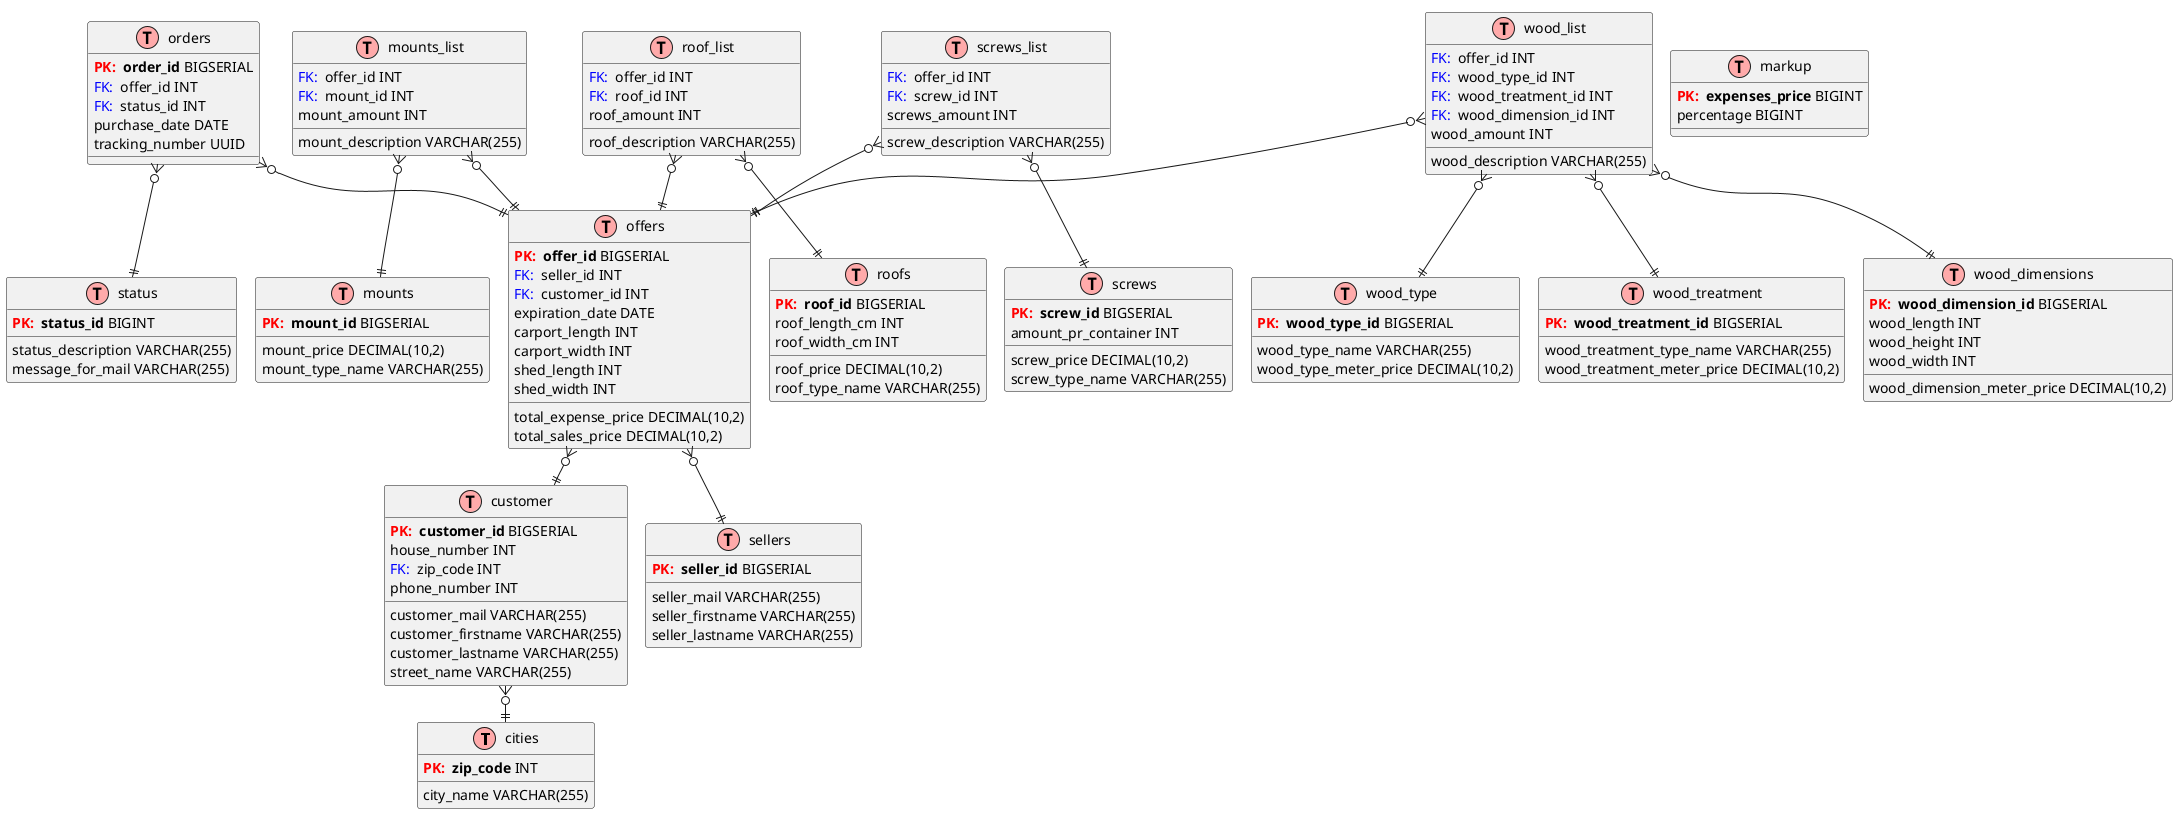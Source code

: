 @startuml

!pragma layout smetana

!define Table(name,desc) class name as "desc" << (T,#FFAAAA) >>
!define primary_key(x) <b><color:red>PK: </color> x</b>
!define foreign_key(x) <color:blue>FK: </color> x

Table(cities, "cities") {
    primary_key(zip_code) INT
    city_name VARCHAR(255)
}

Table(customer, "customer") {
    primary_key(customer_id) BIGSERIAL
    customer_mail VARCHAR(255)
    customer_firstname VARCHAR(255)
    customer_lastname VARCHAR(255)
    street_name VARCHAR(255)
    house_number INT
    foreign_key(zip_code) INT
    phone_number INT
}

Table(sellers, "sellers") {
    primary_key(seller_id) BIGSERIAL
    seller_mail VARCHAR(255)
    seller_firstname VARCHAR(255)
    seller_lastname VARCHAR(255)
}

Table(status, "status") {
    primary_key(status_id) BIGINT
    status_description VARCHAR(255)
    message_for_mail VARCHAR(255)
}

Table(markup, "markup") {
    primary_key(expenses_price) BIGINT
    percentage BIGINT
}

Table(mounts, "mounts") {
    primary_key(mount_id) BIGSERIAL
    mount_price DECIMAL(10,2)
    mount_type_name VARCHAR(255)
}

Table(roofs, "roofs") {
    primary_key(roof_id) BIGSERIAL
    roof_length_cm INT
    roof_width_cm INT
    roof_price DECIMAL(10,2)
    roof_type_name VARCHAR(255)
}

Table(screws, "screws") {
    primary_key(screw_id) BIGSERIAL
    amount_pr_container INT
    screw_price DECIMAL(10,2)
    screw_type_name VARCHAR(255)
}

Table(wood_type, "wood_type") {
    primary_key(wood_type_id) BIGSERIAL
    wood_type_name VARCHAR(255)
    wood_type_meter_price DECIMAL(10,2)
}

Table(wood_treatment, "wood_treatment") {
    primary_key(wood_treatment_id) BIGSERIAL
    wood_treatment_type_name VARCHAR(255)
    wood_treatment_meter_price DECIMAL(10,2)
}

Table(wood_dimensions, "wood_dimensions") {
    primary_key(wood_dimension_id) BIGSERIAL
    wood_length INT
    wood_height INT
    wood_width INT
    wood_dimension_meter_price DECIMAL(10,2)
}

Table(offers, "offers") {
    primary_key(offer_id) BIGSERIAL
    total_expense_price DECIMAL(10,2)
    total_sales_price DECIMAL(10,2)
    foreign_key(seller_id) INT
    foreign_key(customer_id) INT
    expiration_date DATE
    carport_length INT
    carport_width INT
    shed_length INT
    shed_width INT
}

Table(orders, "orders") {
    primary_key(order_id) BIGSERIAL
    foreign_key(offer_id) INT
    foreign_key(status_id) INT
    purchase_date DATE
    tracking_number UUID
}

Table(mounts_list, "mounts_list") {
    foreign_key(offer_id) INT
    foreign_key(mount_id) INT
    mount_amount INT
    mount_description VARCHAR(255)
}

Table(roof_list, "roof_list") {
    foreign_key(offer_id) INT
    foreign_key(roof_id) INT
    roof_amount INT
    roof_description VARCHAR(255)
}

Table(screws_list, "screws_list") {
    foreign_key(offer_id) INT
    foreign_key(screw_id) INT
    screws_amount INT
    screw_description VARCHAR(255)
}

Table(wood_list, "wood_list") {
    foreign_key(offer_id) INT
    foreign_key(wood_type_id) INT
    foreign_key(wood_treatment_id) INT
    foreign_key(wood_dimension_id) INT
    wood_amount INT
    wood_description VARCHAR(255)
}

' Relationships
customer }o--|| cities
offers }o--|| customer
offers }o--|| sellers
orders }o--|| offers
orders }o--|| status

mounts_list }o--|| offers
mounts_list }o--|| mounts

roof_list }o--|| offers
roof_list }o--|| roofs

screws_list }o--|| offers
screws_list }o--|| screws

wood_list }o--|| offers
wood_list }o--|| wood_type
wood_list }o--|| wood_treatment
wood_list }o--|| wood_dimensions

@enduml